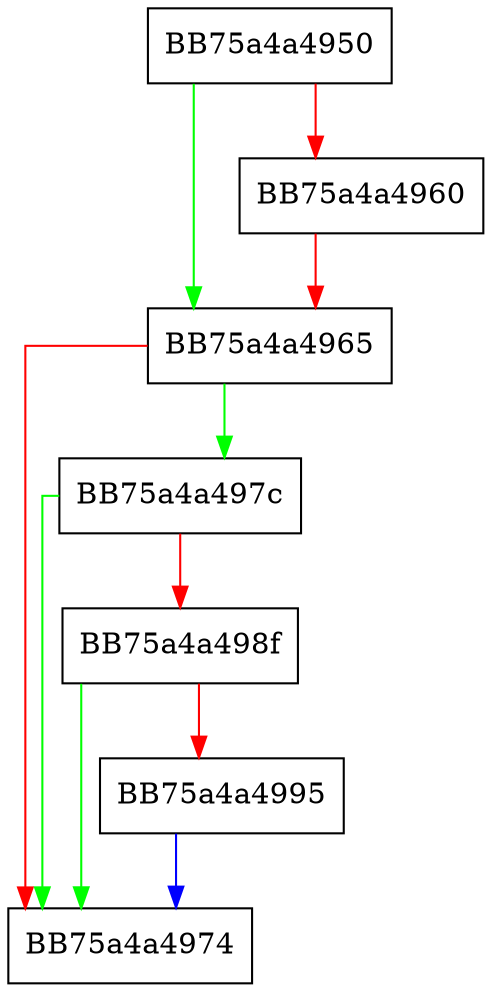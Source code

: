 digraph DispatchJob {
  node [shape="box"];
  graph [splines=ortho];
  BB75a4a4950 -> BB75a4a4965 [color="green"];
  BB75a4a4950 -> BB75a4a4960 [color="red"];
  BB75a4a4960 -> BB75a4a4965 [color="red"];
  BB75a4a4965 -> BB75a4a497c [color="green"];
  BB75a4a4965 -> BB75a4a4974 [color="red"];
  BB75a4a497c -> BB75a4a4974 [color="green"];
  BB75a4a497c -> BB75a4a498f [color="red"];
  BB75a4a498f -> BB75a4a4974 [color="green"];
  BB75a4a498f -> BB75a4a4995 [color="red"];
  BB75a4a4995 -> BB75a4a4974 [color="blue"];
}